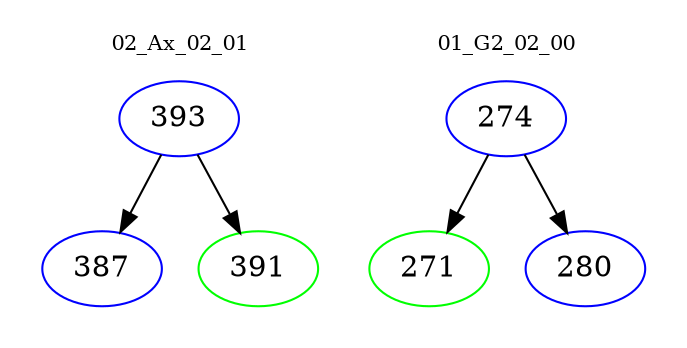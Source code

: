 digraph{
subgraph cluster_0 {
color = white
label = "02_Ax_02_01";
fontsize=10;
T0_393 [label="393", color="blue"]
T0_393 -> T0_387 [color="black"]
T0_387 [label="387", color="blue"]
T0_393 -> T0_391 [color="black"]
T0_391 [label="391", color="green"]
}
subgraph cluster_1 {
color = white
label = "01_G2_02_00";
fontsize=10;
T1_274 [label="274", color="blue"]
T1_274 -> T1_271 [color="black"]
T1_271 [label="271", color="green"]
T1_274 -> T1_280 [color="black"]
T1_280 [label="280", color="blue"]
}
}
